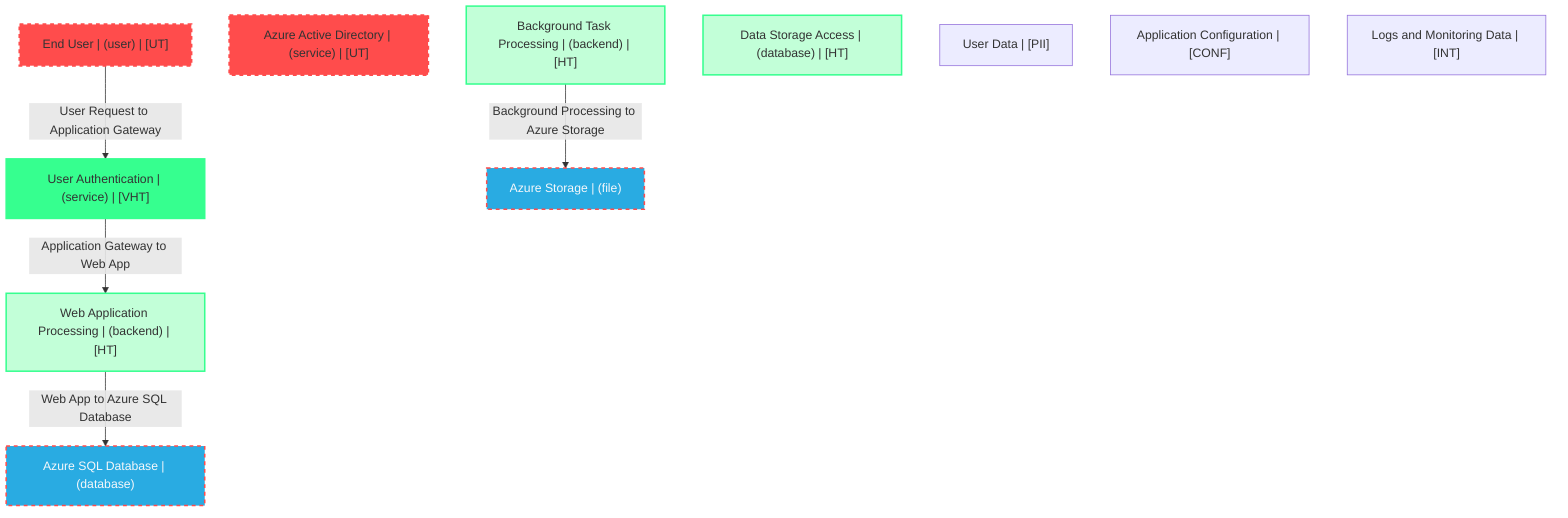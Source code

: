 graph TB
  node_01F8Z9K8F5X9G4D7D8F8J8K8F15["End User | (user) | [UT]"]:::untrusted
  node_01F8Z9K8F5X9G4D7D8F8J8K8F16["Azure Active Directory | (service) | [UT]"]:::untrusted
  node_01F8Z9K8F5X9G4D7D8F8J8K8F9["User Authentication | (service) | [VHT]"]:::veryHighTrust
  node_01F8Z9K8F5X9G4D7D8F8J8K8F10["Web Application Processing | (backend) | [HT]"]:::highTrust
  node_01F8Z9K8F5X9G4D7D8F8J8K8F11["Background Task Processing | (backend) | [HT]"]:::highTrust
  node_01F8Z9K8F5X9G4D7D8F8J8K8F12["Data Storage Access | (database) | [HT]"]:::highTrust
  node_01F8Z9K8F5X9G4D7D8F8J8K8F13["Azure SQL Database | (database)"]:::dataStore
  node_01F8Z9K8F5X9G4D7D8F8J8K8F14["Azure Storage | (file)"]:::dataStore
  node_01F8Z9K8F5X9G4D7D8F8J8K8F6["User Data | [PII]"]:::dataAsset,pii
  node_01F8Z9K8F5X9G4D7D8F8J8K8F7["Application Configuration | [CONF]"]:::dataAsset,confidential
  node_01F8Z9K8F5X9G4D7D8F8J8K8F8["Logs and Monitoring Data | [INT]"]:::dataAsset,internal

  node_01F8Z9K8F5X9G4D7D8F8J8K8F15 -->|User Request to Application Gateway| node_01F8Z9K8F5X9G4D7D8F8J8K8F9:::encryptedFlow
  node_01F8Z9K8F5X9G4D7D8F8J8K8F9 -->|Application Gateway to Web App| node_01F8Z9K8F5X9G4D7D8F8J8K8F10:::encryptedFlow
  node_01F8Z9K8F5X9G4D7D8F8J8K8F10 -->|Web App to Azure SQL Database| node_01F8Z9K8F5X9G4D7D8F8J8K8F13:::unencryptedFlow
  node_01F8Z9K8F5X9G4D7D8F8J8K8F11 -->|Background Processing to Azure Storage| node_01F8Z9K8F5X9G4D7D8F8J8K8F14:::unencryptedFlow

  classDef externalEntity fill:#FF4C4C,stroke:#FF4C4C,stroke-width:2px,color:#F5F7FA
  classDef process fill:#36FF8F,stroke:#36FF8F,stroke-width:2px,color:#0B0D17
  classDef dataStore fill:#29ABE2,stroke:#29ABE2,stroke-width:2px,color:#F5F7FA
  classDef dataAsset fill:#A259FF,stroke:#c3a4ff,stroke-width:2px,color:#F5F7FA
  classDef untrusted fill:#FF4C4C,stroke:#FF4C4C,stroke-width:3px,stroke-dasharray:5 5
  classDef lowTrust fill:#f77c63,stroke:#f77c63,stroke-width:2px,stroke-dasharray:3 3
  classDef mediumTrust fill:#FFD300,stroke:#FFD300,stroke-width:2px
  classDef highTrust fill:#C2FFD8,stroke:#36FF8F,stroke-width:2px
  classDef veryHighTrust fill:#36FF8F,stroke:#36FF8F,stroke-width:3px
  classDef public fill:#C2FFD8,stroke:#36FF8F,stroke-width:1px
  classDef internal fill:#FFF2B3,stroke:#FFD300,stroke-width:1px
  classDef confidential fill:#FFB3B3,stroke:#FF4C4C,stroke-width:2px
  classDef restricted fill:#FF4C4C,stroke:#FF4C4C,stroke-width:3px
  classDef pii fill:#ffa1ad,stroke:#A259FF,stroke-width:2px
  classDef pci fill:#FF4C4C,stroke:#FF4C4C,stroke-width:3px
  classDef phi fill:#ffa1ad,stroke:#A259FF,stroke-width:3px
  classDef encryptedFlow stroke:#36FF8F,stroke-width:2px
  classDef unencryptedFlow stroke:#FF4C4C,stroke-width:2px,stroke-dasharray:5 5
  classDef authenticatedFlow stroke:#29ABE2,stroke-width:2px
  classDef trustBoundary fill:transparent,stroke:#2E3440,stroke-width:3px,stroke-dasharray:10 5